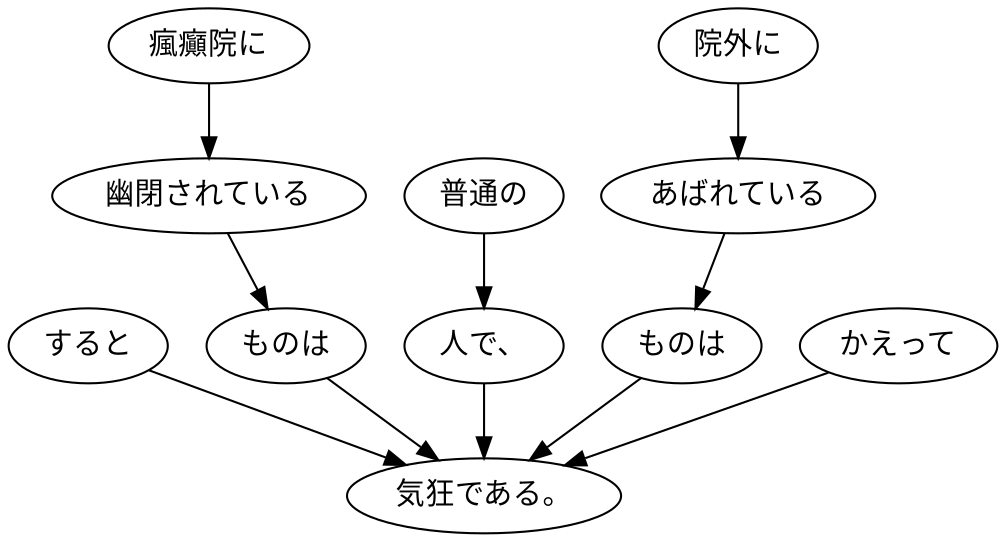 digraph graph6369 {
	node0 [label="すると"];
	node1 [label="瘋癲院に"];
	node2 [label="幽閉されている"];
	node3 [label="ものは"];
	node4 [label="普通の"];
	node5 [label="人で、"];
	node6 [label="院外に"];
	node7 [label="あばれている"];
	node8 [label="ものは"];
	node9 [label="かえって"];
	node10 [label="気狂である。"];
	node0 -> node10;
	node1 -> node2;
	node2 -> node3;
	node3 -> node10;
	node4 -> node5;
	node5 -> node10;
	node6 -> node7;
	node7 -> node8;
	node8 -> node10;
	node9 -> node10;
}
